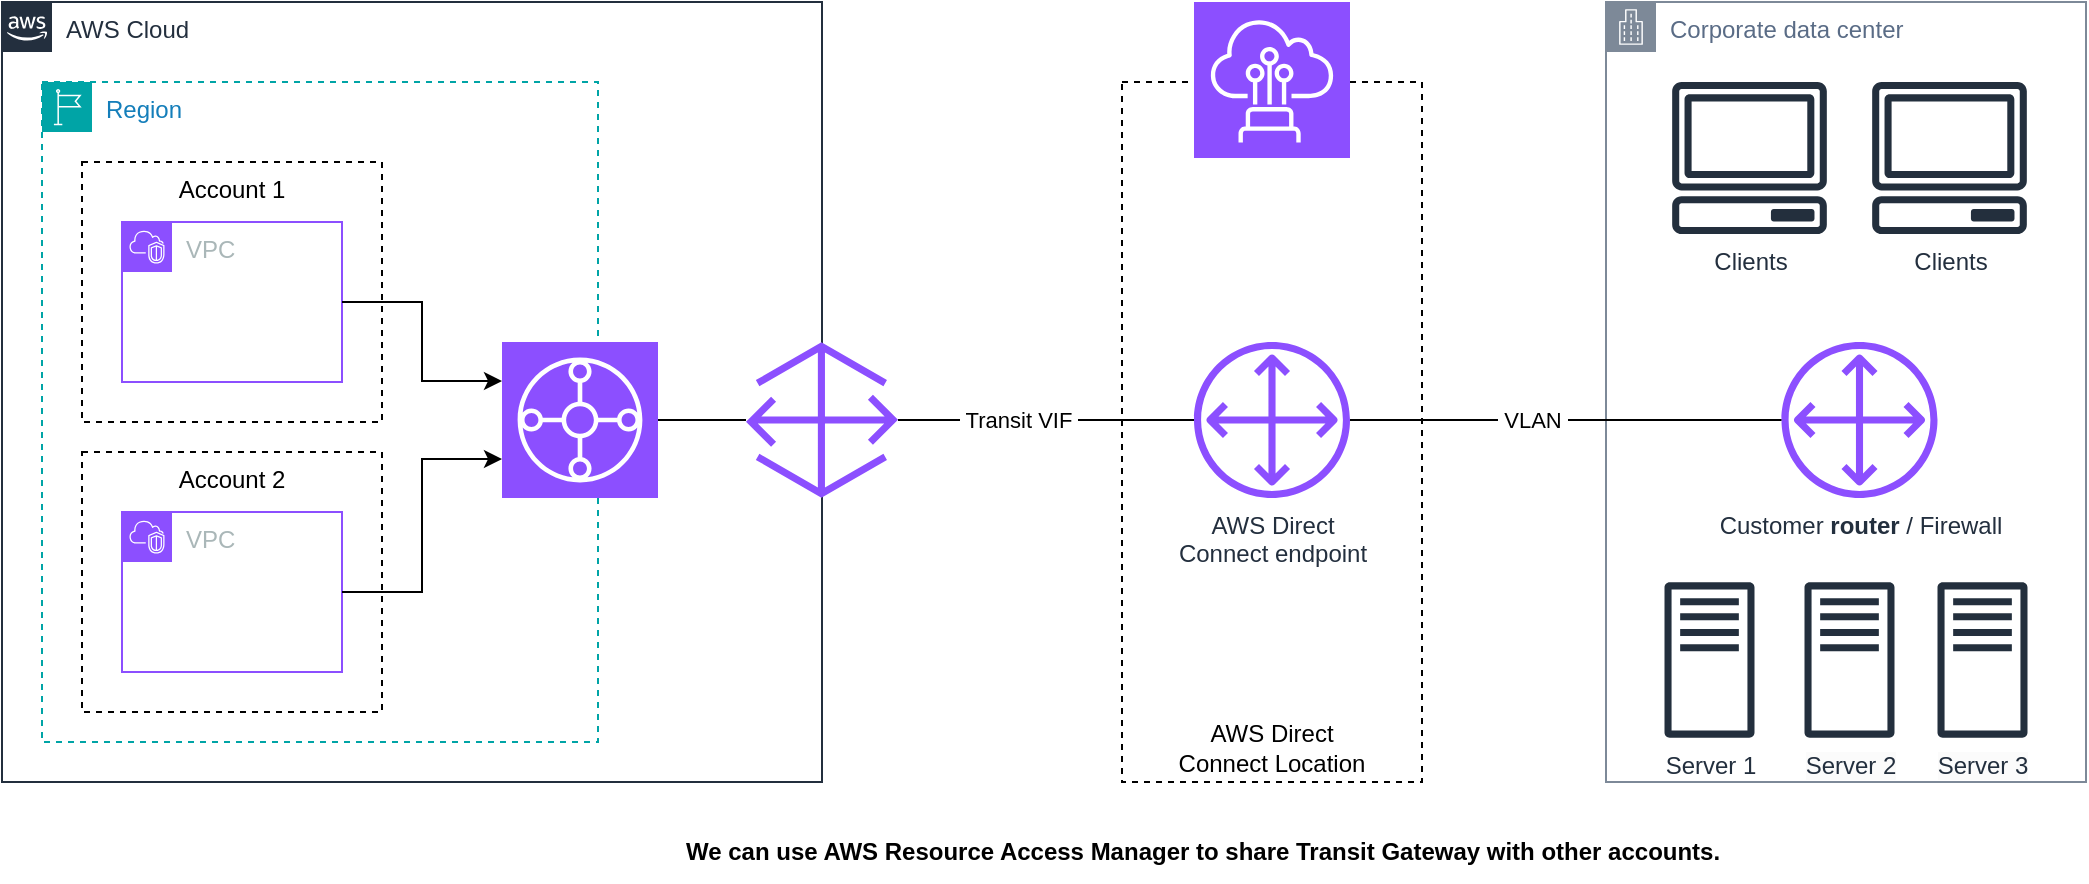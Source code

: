 <mxfile version="26.0.4">
  <diagram name="Page-1" id="npYdLb-ZrswCln1glogD">
    <mxGraphModel dx="1006" dy="998" grid="1" gridSize="10" guides="1" tooltips="1" connect="1" arrows="1" fold="1" page="1" pageScale="1" pageWidth="850" pageHeight="1100" math="0" shadow="0">
      <root>
        <mxCell id="0" />
        <mxCell id="1" parent="0" />
        <mxCell id="19YzK110y9ZrMtsSeorX-1" value="AWS Cloud" style="points=[[0,0],[0.25,0],[0.5,0],[0.75,0],[1,0],[1,0.25],[1,0.5],[1,0.75],[1,1],[0.75,1],[0.5,1],[0.25,1],[0,1],[0,0.75],[0,0.5],[0,0.25]];outlineConnect=0;gradientColor=none;html=1;whiteSpace=wrap;fontSize=12;fontStyle=0;container=1;pointerEvents=0;collapsible=0;recursiveResize=0;shape=mxgraph.aws4.group;grIcon=mxgraph.aws4.group_aws_cloud_alt;strokeColor=#232F3E;fillColor=none;verticalAlign=top;align=left;spacingLeft=30;fontColor=#232F3E;dashed=0;" vertex="1" parent="1">
          <mxGeometry x="20" y="260" width="410" height="390" as="geometry" />
        </mxCell>
        <mxCell id="19YzK110y9ZrMtsSeorX-2" value="Region" style="points=[[0,0],[0.25,0],[0.5,0],[0.75,0],[1,0],[1,0.25],[1,0.5],[1,0.75],[1,1],[0.75,1],[0.5,1],[0.25,1],[0,1],[0,0.75],[0,0.5],[0,0.25]];outlineConnect=0;gradientColor=none;html=1;whiteSpace=wrap;fontSize=12;fontStyle=0;container=1;pointerEvents=0;collapsible=0;recursiveResize=0;shape=mxgraph.aws4.group;grIcon=mxgraph.aws4.group_region;strokeColor=#00A4A6;fillColor=none;verticalAlign=top;align=left;spacingLeft=30;fontColor=#147EBA;dashed=1;" vertex="1" parent="19YzK110y9ZrMtsSeorX-1">
          <mxGeometry x="20" y="40" width="278" height="330" as="geometry" />
        </mxCell>
        <mxCell id="19YzK110y9ZrMtsSeorX-12" value="Account 1" style="rounded=0;whiteSpace=wrap;html=1;fillColor=none;dashed=1;verticalAlign=top;" vertex="1" parent="19YzK110y9ZrMtsSeorX-2">
          <mxGeometry x="20" y="40" width="150" height="130" as="geometry" />
        </mxCell>
        <mxCell id="19YzK110y9ZrMtsSeorX-4" value="VPC" style="points=[[0,0],[0.25,0],[0.5,0],[0.75,0],[1,0],[1,0.25],[1,0.5],[1,0.75],[1,1],[0.75,1],[0.5,1],[0.25,1],[0,1],[0,0.75],[0,0.5],[0,0.25]];outlineConnect=0;gradientColor=none;html=1;whiteSpace=wrap;fontSize=12;fontStyle=0;container=1;pointerEvents=0;collapsible=0;recursiveResize=0;shape=mxgraph.aws4.group;grIcon=mxgraph.aws4.group_vpc2;strokeColor=#8C4FFF;fillColor=none;verticalAlign=top;align=left;spacingLeft=30;fontColor=#AAB7B8;dashed=0;" vertex="1" parent="19YzK110y9ZrMtsSeorX-2">
          <mxGeometry x="40" y="70" width="110" height="80" as="geometry" />
        </mxCell>
        <mxCell id="19YzK110y9ZrMtsSeorX-13" value="Account 2" style="rounded=0;whiteSpace=wrap;html=1;fillColor=none;dashed=1;verticalAlign=top;" vertex="1" parent="19YzK110y9ZrMtsSeorX-2">
          <mxGeometry x="20" y="185" width="150" height="130" as="geometry" />
        </mxCell>
        <mxCell id="19YzK110y9ZrMtsSeorX-14" value="VPC" style="points=[[0,0],[0.25,0],[0.5,0],[0.75,0],[1,0],[1,0.25],[1,0.5],[1,0.75],[1,1],[0.75,1],[0.5,1],[0.25,1],[0,1],[0,0.75],[0,0.5],[0,0.25]];outlineConnect=0;gradientColor=none;html=1;whiteSpace=wrap;fontSize=12;fontStyle=0;container=1;pointerEvents=0;collapsible=0;recursiveResize=0;shape=mxgraph.aws4.group;grIcon=mxgraph.aws4.group_vpc2;strokeColor=#8C4FFF;fillColor=none;verticalAlign=top;align=left;spacingLeft=30;fontColor=#AAB7B8;dashed=0;" vertex="1" parent="19YzK110y9ZrMtsSeorX-2">
          <mxGeometry x="40" y="215" width="110" height="80" as="geometry" />
        </mxCell>
        <mxCell id="19YzK110y9ZrMtsSeorX-6" value="" style="sketch=0;points=[[0,0,0],[0.25,0,0],[0.5,0,0],[0.75,0,0],[1,0,0],[0,1,0],[0.25,1,0],[0.5,1,0],[0.75,1,0],[1,1,0],[0,0.25,0],[0,0.5,0],[0,0.75,0],[1,0.25,0],[1,0.5,0],[1,0.75,0]];outlineConnect=0;fontColor=#232F3E;fillColor=#8C4FFF;strokeColor=#ffffff;dashed=0;verticalLabelPosition=bottom;verticalAlign=top;align=center;html=1;fontSize=12;fontStyle=0;aspect=fixed;shape=mxgraph.aws4.resourceIcon;resIcon=mxgraph.aws4.transit_gateway;" vertex="1" parent="19YzK110y9ZrMtsSeorX-2">
          <mxGeometry x="230" y="130" width="78" height="78" as="geometry" />
        </mxCell>
        <mxCell id="19YzK110y9ZrMtsSeorX-26" style="edgeStyle=orthogonalEdgeStyle;rounded=0;orthogonalLoop=1;jettySize=auto;html=1;entryX=0;entryY=0.25;entryDx=0;entryDy=0;entryPerimeter=0;" edge="1" parent="19YzK110y9ZrMtsSeorX-2" source="19YzK110y9ZrMtsSeorX-4" target="19YzK110y9ZrMtsSeorX-6">
          <mxGeometry relative="1" as="geometry" />
        </mxCell>
        <mxCell id="19YzK110y9ZrMtsSeorX-27" style="edgeStyle=orthogonalEdgeStyle;rounded=0;orthogonalLoop=1;jettySize=auto;html=1;entryX=0;entryY=0.75;entryDx=0;entryDy=0;entryPerimeter=0;" edge="1" parent="19YzK110y9ZrMtsSeorX-2" source="19YzK110y9ZrMtsSeorX-14" target="19YzK110y9ZrMtsSeorX-6">
          <mxGeometry relative="1" as="geometry" />
        </mxCell>
        <mxCell id="19YzK110y9ZrMtsSeorX-3" value="Corporate data center" style="points=[[0,0],[0.25,0],[0.5,0],[0.75,0],[1,0],[1,0.25],[1,0.5],[1,0.75],[1,1],[0.75,1],[0.5,1],[0.25,1],[0,1],[0,0.75],[0,0.5],[0,0.25]];outlineConnect=0;gradientColor=none;html=1;whiteSpace=wrap;fontSize=12;fontStyle=0;container=1;pointerEvents=0;collapsible=0;recursiveResize=0;shape=mxgraph.aws4.group;grIcon=mxgraph.aws4.group_corporate_data_center;strokeColor=#7D8998;fillColor=none;verticalAlign=top;align=left;spacingLeft=30;fontColor=#5A6C86;dashed=0;" vertex="1" parent="1">
          <mxGeometry x="822" y="260" width="240" height="390" as="geometry" />
        </mxCell>
        <mxCell id="19YzK110y9ZrMtsSeorX-18" value="Clients" style="sketch=0;outlineConnect=0;fontColor=#232F3E;gradientColor=none;fillColor=#232F3D;strokeColor=none;dashed=0;verticalLabelPosition=bottom;verticalAlign=top;align=center;html=1;fontSize=12;fontStyle=0;aspect=fixed;pointerEvents=1;shape=mxgraph.aws4.client;" vertex="1" parent="19YzK110y9ZrMtsSeorX-3">
          <mxGeometry x="32.75" y="40" width="78" height="76" as="geometry" />
        </mxCell>
        <mxCell id="19YzK110y9ZrMtsSeorX-11" value="Clients" style="sketch=0;outlineConnect=0;fontColor=#232F3E;gradientColor=none;fillColor=#232F3D;strokeColor=none;dashed=0;verticalLabelPosition=bottom;verticalAlign=top;align=center;html=1;fontSize=12;fontStyle=0;aspect=fixed;pointerEvents=1;shape=mxgraph.aws4.client;" vertex="1" parent="19YzK110y9ZrMtsSeorX-3">
          <mxGeometry x="132.75" y="40" width="78" height="76" as="geometry" />
        </mxCell>
        <mxCell id="19YzK110y9ZrMtsSeorX-10" value="&lt;span style=&quot;color: rgb(35, 47, 62); font-family: Helvetica; font-size: 12px; font-style: normal; font-variant-ligatures: normal; font-variant-caps: normal; font-weight: 400; letter-spacing: normal; orphans: 2; text-align: center; text-indent: 0px; text-transform: none; widows: 2; word-spacing: 0px; -webkit-text-stroke-width: 0px; white-space: nowrap; background-color: rgb(251, 251, 251); text-decoration-thickness: initial; text-decoration-style: initial; text-decoration-color: initial; float: none; display: inline !important;&quot;&gt;Server 2&lt;/span&gt;" style="sketch=0;outlineConnect=0;fontColor=#232F3E;gradientColor=none;fillColor=#232F3D;strokeColor=none;dashed=0;verticalLabelPosition=bottom;verticalAlign=top;align=center;html=1;fontSize=12;fontStyle=0;aspect=fixed;pointerEvents=1;shape=mxgraph.aws4.traditional_server;" vertex="1" parent="19YzK110y9ZrMtsSeorX-3">
          <mxGeometry x="99.25" y="290" width="45" height="78" as="geometry" />
        </mxCell>
        <mxCell id="19YzK110y9ZrMtsSeorX-20" value="&lt;span style=&quot;color: rgb(35, 47, 62); font-family: Helvetica; font-size: 12px; font-style: normal; font-variant-ligatures: normal; font-variant-caps: normal; font-weight: 400; letter-spacing: normal; orphans: 2; text-align: center; text-indent: 0px; text-transform: none; widows: 2; word-spacing: 0px; -webkit-text-stroke-width: 0px; white-space: nowrap; background-color: rgb(251, 251, 251); text-decoration-thickness: initial; text-decoration-style: initial; text-decoration-color: initial; float: none; display: inline !important;&quot;&gt;Server 3&lt;/span&gt;" style="sketch=0;outlineConnect=0;fontColor=#232F3E;gradientColor=none;fillColor=#232F3D;strokeColor=none;dashed=0;verticalLabelPosition=bottom;verticalAlign=top;align=center;html=1;fontSize=12;fontStyle=0;aspect=fixed;pointerEvents=1;shape=mxgraph.aws4.traditional_server;" vertex="1" parent="19YzK110y9ZrMtsSeorX-3">
          <mxGeometry x="165.75" y="290" width="45" height="78" as="geometry" />
        </mxCell>
        <mxCell id="19YzK110y9ZrMtsSeorX-19" value="Server 1" style="sketch=0;outlineConnect=0;fontColor=#232F3E;gradientColor=none;fillColor=#232F3D;strokeColor=none;dashed=0;verticalLabelPosition=bottom;verticalAlign=top;align=center;html=1;fontSize=12;fontStyle=0;aspect=fixed;pointerEvents=1;shape=mxgraph.aws4.traditional_server;" vertex="1" parent="19YzK110y9ZrMtsSeorX-3">
          <mxGeometry x="29.25" y="290" width="45" height="78" as="geometry" />
        </mxCell>
        <mxCell id="19YzK110y9ZrMtsSeorX-9" value="Customer &lt;b&gt;router&lt;/b&gt; / Firewall" style="sketch=0;outlineConnect=0;fontColor=#232F3E;gradientColor=none;fillColor=#8C4FFF;strokeColor=none;dashed=0;verticalLabelPosition=bottom;verticalAlign=top;align=center;html=1;fontSize=12;fontStyle=0;aspect=fixed;pointerEvents=1;shape=mxgraph.aws4.customer_gateway;" vertex="1" parent="19YzK110y9ZrMtsSeorX-3">
          <mxGeometry x="87.75" y="170" width="78" height="78" as="geometry" />
        </mxCell>
        <mxCell id="19YzK110y9ZrMtsSeorX-21" value="AWS Direct&lt;br&gt;Connect Location" style="rounded=0;whiteSpace=wrap;html=1;fillColor=none;dashed=1;verticalAlign=bottom;" vertex="1" parent="1">
          <mxGeometry x="580" y="300" width="150" height="350" as="geometry" />
        </mxCell>
        <mxCell id="19YzK110y9ZrMtsSeorX-24" value="&amp;nbsp;VLAN&amp;nbsp;" style="edgeStyle=orthogonalEdgeStyle;rounded=0;orthogonalLoop=1;jettySize=auto;html=1;endArrow=none;endFill=0;" edge="1" parent="1" source="19YzK110y9ZrMtsSeorX-8" target="19YzK110y9ZrMtsSeorX-9">
          <mxGeometry x="-0.158" relative="1" as="geometry">
            <mxPoint as="offset" />
          </mxGeometry>
        </mxCell>
        <mxCell id="19YzK110y9ZrMtsSeorX-8" value="AWS Direct&lt;div&gt;Connect endpoint&lt;/div&gt;" style="sketch=0;outlineConnect=0;fontColor=#232F3E;gradientColor=none;fillColor=#8C4FFF;strokeColor=none;dashed=0;verticalLabelPosition=bottom;verticalAlign=top;align=center;html=1;fontSize=12;fontStyle=0;aspect=fixed;pointerEvents=1;shape=mxgraph.aws4.customer_gateway;" vertex="1" parent="1">
          <mxGeometry x="616" y="430" width="78" height="78" as="geometry" />
        </mxCell>
        <mxCell id="19YzK110y9ZrMtsSeorX-17" style="edgeStyle=orthogonalEdgeStyle;rounded=0;orthogonalLoop=1;jettySize=auto;html=1;endArrow=none;endFill=0;" edge="1" parent="1" source="19YzK110y9ZrMtsSeorX-6" target="19YzK110y9ZrMtsSeorX-7">
          <mxGeometry relative="1" as="geometry" />
        </mxCell>
        <mxCell id="19YzK110y9ZrMtsSeorX-23" value="&amp;nbsp;Transit VIF&amp;nbsp;" style="edgeStyle=orthogonalEdgeStyle;rounded=0;orthogonalLoop=1;jettySize=auto;html=1;endArrow=none;endFill=0;" edge="1" parent="1" source="19YzK110y9ZrMtsSeorX-7" target="19YzK110y9ZrMtsSeorX-8">
          <mxGeometry x="-0.186" relative="1" as="geometry">
            <mxPoint as="offset" />
          </mxGeometry>
        </mxCell>
        <mxCell id="19YzK110y9ZrMtsSeorX-7" value="" style="sketch=0;outlineConnect=0;fontColor=#232F3E;gradientColor=none;fillColor=#8C4FFF;strokeColor=none;dashed=0;verticalLabelPosition=bottom;verticalAlign=top;align=center;html=1;fontSize=12;fontStyle=0;aspect=fixed;pointerEvents=1;shape=mxgraph.aws4.gateway;" vertex="1" parent="1">
          <mxGeometry x="392" y="430" width="76" height="78" as="geometry" />
        </mxCell>
        <mxCell id="19YzK110y9ZrMtsSeorX-25" value="" style="sketch=0;points=[[0,0,0],[0.25,0,0],[0.5,0,0],[0.75,0,0],[1,0,0],[0,1,0],[0.25,1,0],[0.5,1,0],[0.75,1,0],[1,1,0],[0,0.25,0],[0,0.5,0],[0,0.75,0],[1,0.25,0],[1,0.5,0],[1,0.75,0]];outlineConnect=0;fontColor=#232F3E;fillColor=#8C4FFF;strokeColor=#ffffff;dashed=0;verticalLabelPosition=bottom;verticalAlign=top;align=center;html=1;fontSize=12;fontStyle=0;aspect=fixed;shape=mxgraph.aws4.resourceIcon;resIcon=mxgraph.aws4.direct_connect;" vertex="1" parent="1">
          <mxGeometry x="616" y="260" width="78" height="78" as="geometry" />
        </mxCell>
        <mxCell id="19YzK110y9ZrMtsSeorX-28" value="We can use AWS Resource Access Manager to share Transit Gateway with other accounts." style="text;html=1;align=left;verticalAlign=middle;resizable=0;points=[];autosize=1;strokeColor=none;fillColor=none;fontStyle=1" vertex="1" parent="1">
          <mxGeometry x="360" y="670" width="510" height="30" as="geometry" />
        </mxCell>
      </root>
    </mxGraphModel>
  </diagram>
</mxfile>
